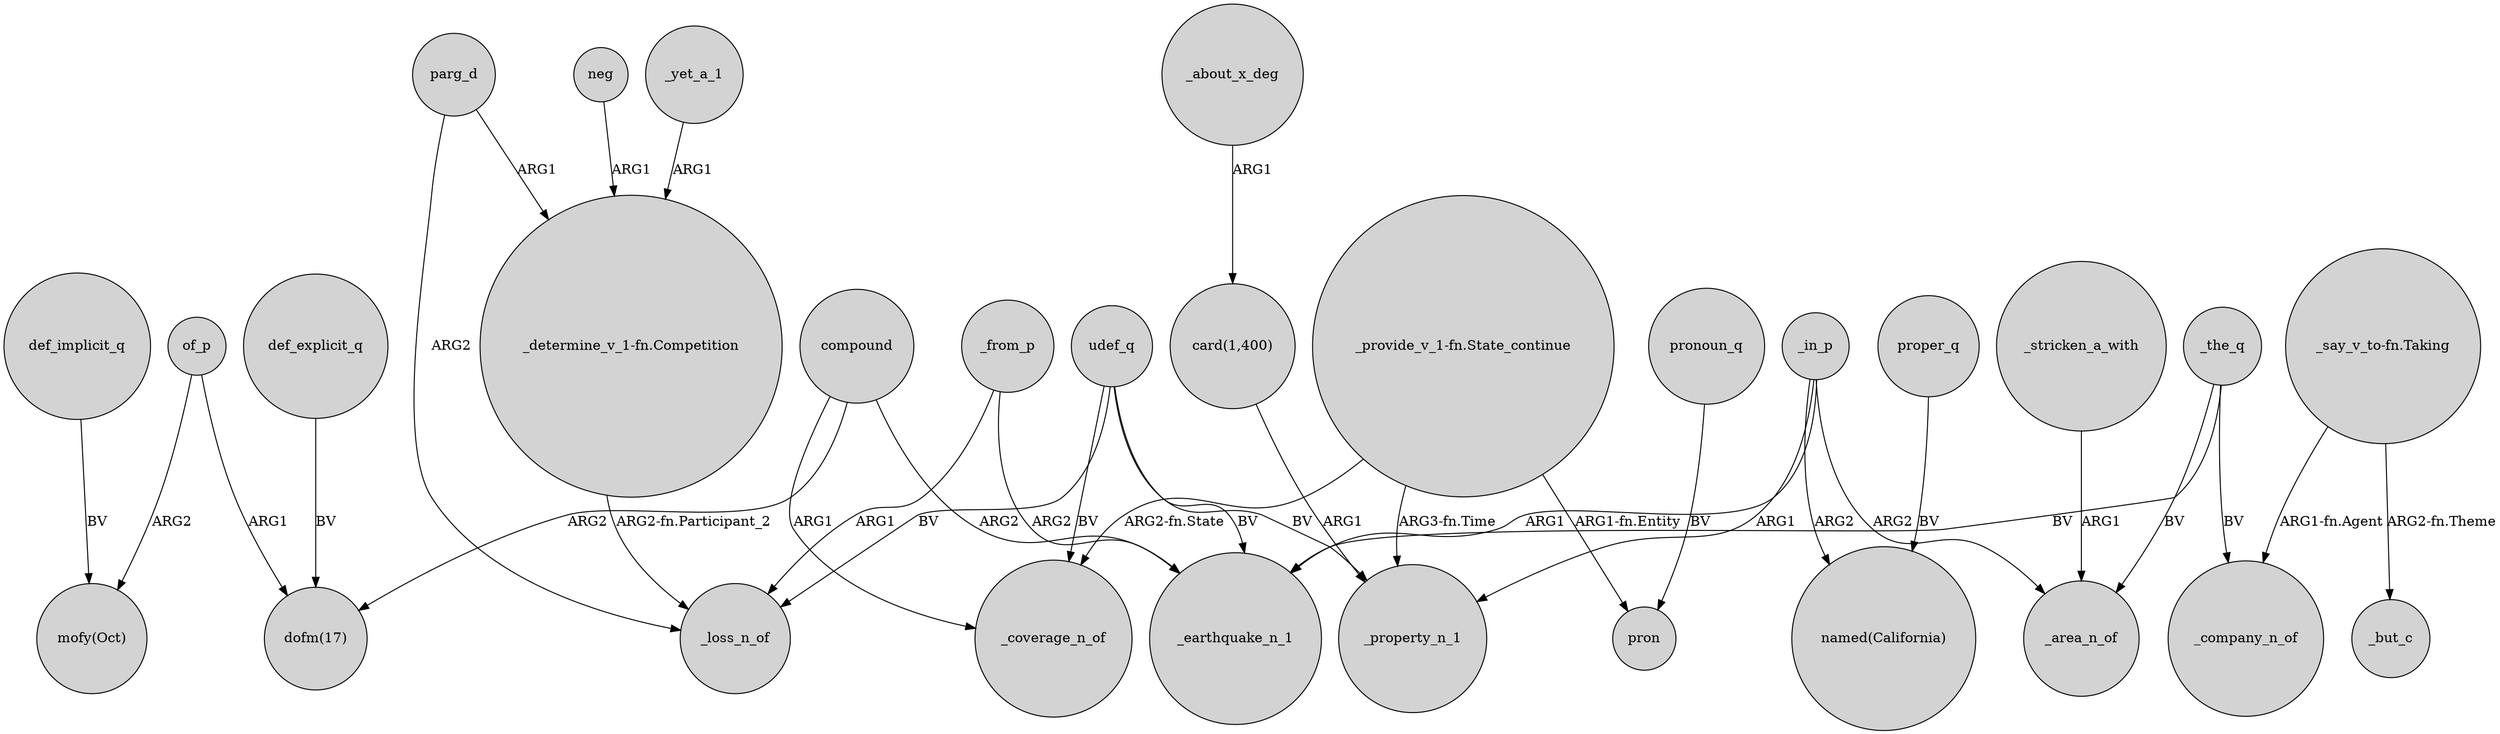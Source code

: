 digraph {
	node [shape=circle style=filled]
	compound -> "dofm(17)" [label=ARG2]
	udef_q -> _coverage_n_of [label=BV]
	_yet_a_1 -> "_determine_v_1-fn.Competition" [label=ARG1]
	parg_d -> _loss_n_of [label=ARG2]
	_in_p -> _property_n_1 [label=ARG1]
	def_explicit_q -> "dofm(17)" [label=BV]
	udef_q -> _earthquake_n_1 [label=BV]
	"_provide_v_1-fn.State_continue" -> _coverage_n_of [label="ARG2-fn.State"]
	of_p -> "mofy(Oct)" [label=ARG2]
	_the_q -> _area_n_of [label=BV]
	"_say_v_to-fn.Taking" -> _but_c [label="ARG2-fn.Theme"]
	_stricken_a_with -> _area_n_of [label=ARG1]
	"_say_v_to-fn.Taking" -> _company_n_of [label="ARG1-fn.Agent"]
	"_determine_v_1-fn.Competition" -> _loss_n_of [label="ARG2-fn.Participant_2"]
	parg_d -> "_determine_v_1-fn.Competition" [label=ARG1]
	_in_p -> _area_n_of [label=ARG2]
	pronoun_q -> pron [label=BV]
	"_provide_v_1-fn.State_continue" -> pron [label="ARG1-fn.Entity"]
	_from_p -> _earthquake_n_1 [label=ARG2]
	"card(1,400)" -> _property_n_1 [label=ARG1]
	udef_q -> _loss_n_of [label=BV]
	udef_q -> _property_n_1 [label=BV]
	of_p -> "dofm(17)" [label=ARG1]
	"_provide_v_1-fn.State_continue" -> _property_n_1 [label="ARG3-fn.Time"]
	compound -> _coverage_n_of [label=ARG1]
	def_implicit_q -> "mofy(Oct)" [label=BV]
	neg -> "_determine_v_1-fn.Competition" [label=ARG1]
	proper_q -> "named(California)" [label=BV]
	_in_p -> _earthquake_n_1 [label=ARG1]
	_from_p -> _loss_n_of [label=ARG1]
	_in_p -> "named(California)" [label=ARG2]
	_the_q -> _company_n_of [label=BV]
	_the_q -> _earthquake_n_1 [label=BV]
	_about_x_deg -> "card(1,400)" [label=ARG1]
	compound -> _earthquake_n_1 [label=ARG2]
}
